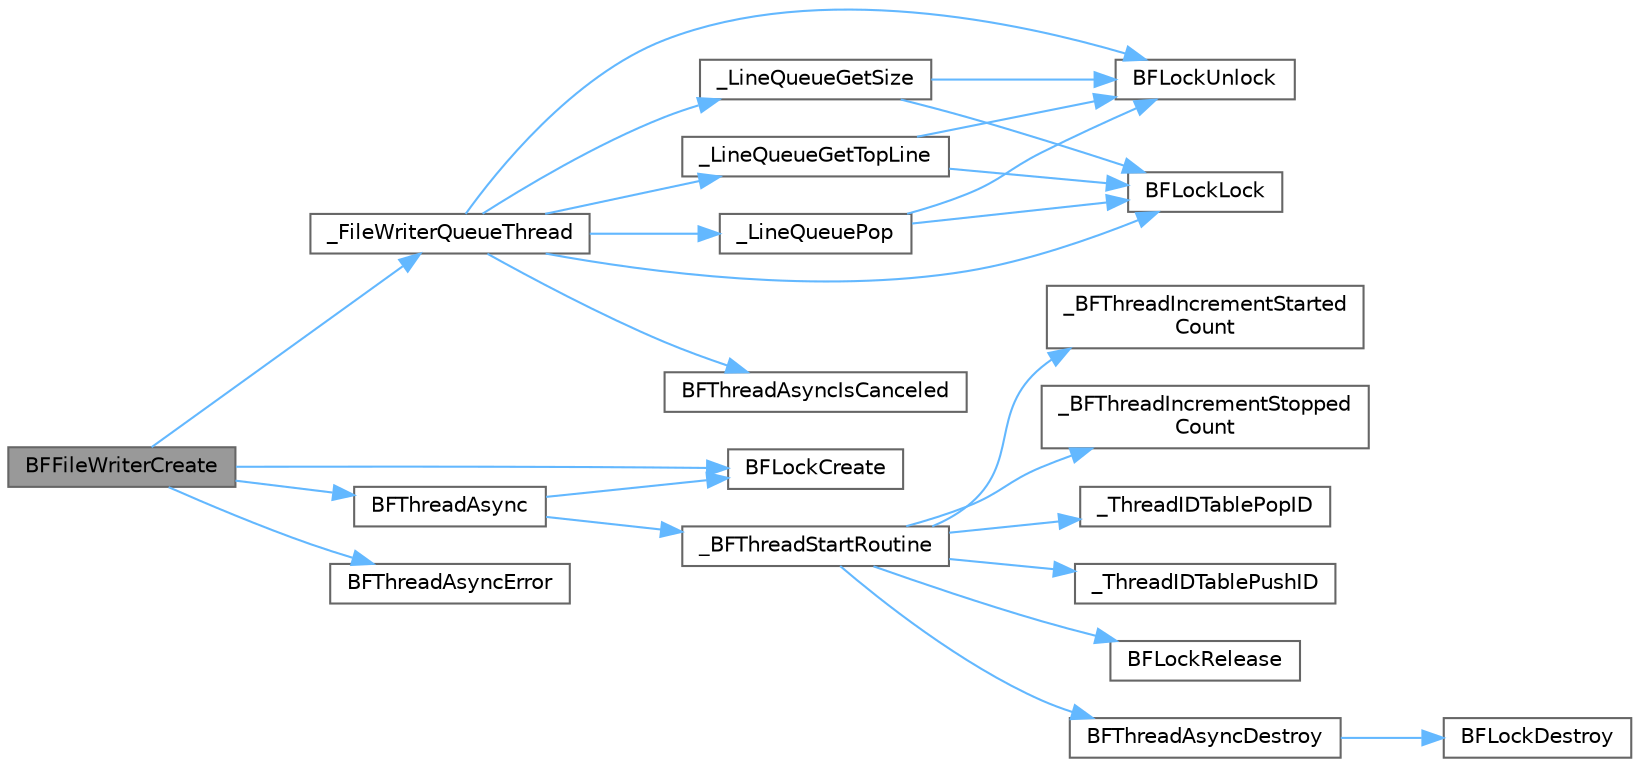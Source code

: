 digraph "BFFileWriterCreate"
{
 // LATEX_PDF_SIZE
  bgcolor="transparent";
  edge [fontname=Helvetica,fontsize=10,labelfontname=Helvetica,labelfontsize=10];
  node [fontname=Helvetica,fontsize=10,shape=box,height=0.2,width=0.4];
  rankdir="LR";
  Node1 [id="Node000001",label="BFFileWriterCreate",height=0.2,width=0.4,color="gray40", fillcolor="grey60", style="filled", fontcolor="black",tooltip=" "];
  Node1 -> Node2 [id="edge1_Node000001_Node000002",color="steelblue1",style="solid",tooltip=" "];
  Node2 [id="Node000002",label="_FileWriterQueueThread",height=0.2,width=0.4,color="grey40", fillcolor="white", style="filled",URL="$de/db5/filewriter_8c.html#a57e5c29211cd307ed7a4444ac015cd32",tooltip=" "];
  Node2 -> Node3 [id="edge2_Node000002_Node000003",color="steelblue1",style="solid",tooltip=" "];
  Node3 [id="Node000003",label="_LineQueueGetSize",height=0.2,width=0.4,color="grey40", fillcolor="white", style="filled",URL="$de/db5/filewriter_8c.html#af9ea174ea120bf8c983dcca4a8ce102c",tooltip=" "];
  Node3 -> Node4 [id="edge3_Node000003_Node000004",color="steelblue1",style="solid",tooltip=" "];
  Node4 [id="Node000004",label="BFLockLock",height=0.2,width=0.4,color="grey40", fillcolor="white", style="filled",URL="$da/dae/lock_8c.html#af386159cdc4e9ecc2d91082fc8d575e4",tooltip=" "];
  Node3 -> Node5 [id="edge4_Node000003_Node000005",color="steelblue1",style="solid",tooltip=" "];
  Node5 [id="Node000005",label="BFLockUnlock",height=0.2,width=0.4,color="grey40", fillcolor="white", style="filled",URL="$da/dae/lock_8c.html#a8e16ea133a5567cb30d0dc33d02389f3",tooltip=" "];
  Node2 -> Node6 [id="edge5_Node000002_Node000006",color="steelblue1",style="solid",tooltip=" "];
  Node6 [id="Node000006",label="_LineQueueGetTopLine",height=0.2,width=0.4,color="grey40", fillcolor="white", style="filled",URL="$de/db5/filewriter_8c.html#a9a31d1e036443ec74e609f304dfd7d06",tooltip=" "];
  Node6 -> Node4 [id="edge6_Node000006_Node000004",color="steelblue1",style="solid",tooltip=" "];
  Node6 -> Node5 [id="edge7_Node000006_Node000005",color="steelblue1",style="solid",tooltip=" "];
  Node2 -> Node7 [id="edge8_Node000002_Node000007",color="steelblue1",style="solid",tooltip=" "];
  Node7 [id="Node000007",label="_LineQueuePop",height=0.2,width=0.4,color="grey40", fillcolor="white", style="filled",URL="$de/db5/filewriter_8c.html#a5c02fcc71400c98b7a3fe1552f1d6ad0",tooltip=" "];
  Node7 -> Node4 [id="edge9_Node000007_Node000004",color="steelblue1",style="solid",tooltip=" "];
  Node7 -> Node5 [id="edge10_Node000007_Node000005",color="steelblue1",style="solid",tooltip=" "];
  Node2 -> Node4 [id="edge11_Node000002_Node000004",color="steelblue1",style="solid",tooltip=" "];
  Node2 -> Node5 [id="edge12_Node000002_Node000005",color="steelblue1",style="solid",tooltip=" "];
  Node2 -> Node8 [id="edge13_Node000002_Node000008",color="steelblue1",style="solid",tooltip=" "];
  Node8 [id="Node000008",label="BFThreadAsyncIsCanceled",height=0.2,width=0.4,color="grey40", fillcolor="white", style="filled",URL="$d3/de7/thread_8c.html#a244090ecc0ff1cfc98aa7fd28de93e7f",tooltip=" "];
  Node1 -> Node9 [id="edge14_Node000001_Node000009",color="steelblue1",style="solid",tooltip=" "];
  Node9 [id="Node000009",label="BFLockCreate",height=0.2,width=0.4,color="grey40", fillcolor="white", style="filled",URL="$da/dae/lock_8c.html#ab39999cf87763ee87f94f4afe3f4a976",tooltip=" "];
  Node1 -> Node10 [id="edge15_Node000001_Node000010",color="steelblue1",style="solid",tooltip=" "];
  Node10 [id="Node000010",label="BFThreadAsync",height=0.2,width=0.4,color="grey40", fillcolor="white", style="filled",URL="$d3/de7/thread_8c.html#a50d1d8023a4d5d6373d05d842aa265cd",tooltip=" "];
  Node10 -> Node11 [id="edge16_Node000010_Node000011",color="steelblue1",style="solid",tooltip=" "];
  Node11 [id="Node000011",label="_BFThreadStartRoutine",height=0.2,width=0.4,color="grey40", fillcolor="white", style="filled",URL="$d3/de7/thread_8c.html#af0c87d7ef09b59bea5937027a05bf5e6",tooltip=" "];
  Node11 -> Node12 [id="edge17_Node000011_Node000012",color="steelblue1",style="solid",tooltip=" "];
  Node12 [id="Node000012",label="_BFThreadIncrementStarted\lCount",height=0.2,width=0.4,color="grey40", fillcolor="white", style="filled",URL="$d3/de7/thread_8c.html#abdefb8adcf060638c561dc1a9f7ead21",tooltip=" "];
  Node11 -> Node13 [id="edge18_Node000011_Node000013",color="steelblue1",style="solid",tooltip=" "];
  Node13 [id="Node000013",label="_BFThreadIncrementStopped\lCount",height=0.2,width=0.4,color="grey40", fillcolor="white", style="filled",URL="$d3/de7/thread_8c.html#a3ae51e4a89415ab4cf65cc1c4ff19c3f",tooltip=" "];
  Node11 -> Node14 [id="edge19_Node000011_Node000014",color="steelblue1",style="solid",tooltip=" "];
  Node14 [id="Node000014",label="_ThreadIDTablePopID",height=0.2,width=0.4,color="grey40", fillcolor="white", style="filled",URL="$d3/de7/thread_8c.html#ac3407ab0b2e28bd037da41f1c0257101",tooltip=" "];
  Node11 -> Node15 [id="edge20_Node000011_Node000015",color="steelblue1",style="solid",tooltip=" "];
  Node15 [id="Node000015",label="_ThreadIDTablePushID",height=0.2,width=0.4,color="grey40", fillcolor="white", style="filled",URL="$d3/de7/thread_8c.html#a4e90994c4b6ec41fa8b12a8ff9ff6f8a",tooltip=" "];
  Node11 -> Node16 [id="edge21_Node000011_Node000016",color="steelblue1",style="solid",tooltip=" "];
  Node16 [id="Node000016",label="BFLockRelease",height=0.2,width=0.4,color="grey40", fillcolor="white", style="filled",URL="$da/dae/lock_8c.html#a67c777f4cc23209f667a7c40c18f40ff",tooltip=" "];
  Node11 -> Node17 [id="edge22_Node000011_Node000017",color="steelblue1",style="solid",tooltip=" "];
  Node17 [id="Node000017",label="BFThreadAsyncDestroy",height=0.2,width=0.4,color="grey40", fillcolor="white", style="filled",URL="$d3/de7/thread_8c.html#af3844706d8b1b2102c7435b4e1a9342d",tooltip=" "];
  Node17 -> Node18 [id="edge23_Node000017_Node000018",color="steelblue1",style="solid",tooltip=" "];
  Node18 [id="Node000018",label="BFLockDestroy",height=0.2,width=0.4,color="grey40", fillcolor="white", style="filled",URL="$da/dae/lock_8c.html#a872c591f89918434bb75147ffe213447",tooltip=" "];
  Node10 -> Node9 [id="edge24_Node000010_Node000009",color="steelblue1",style="solid",tooltip=" "];
  Node1 -> Node19 [id="edge25_Node000001_Node000019",color="steelblue1",style="solid",tooltip=" "];
  Node19 [id="Node000019",label="BFThreadAsyncError",height=0.2,width=0.4,color="grey40", fillcolor="white", style="filled",URL="$d3/de7/thread_8c.html#a99b0c2630ec950acd1483c7ed73f2c03",tooltip=" "];
}
